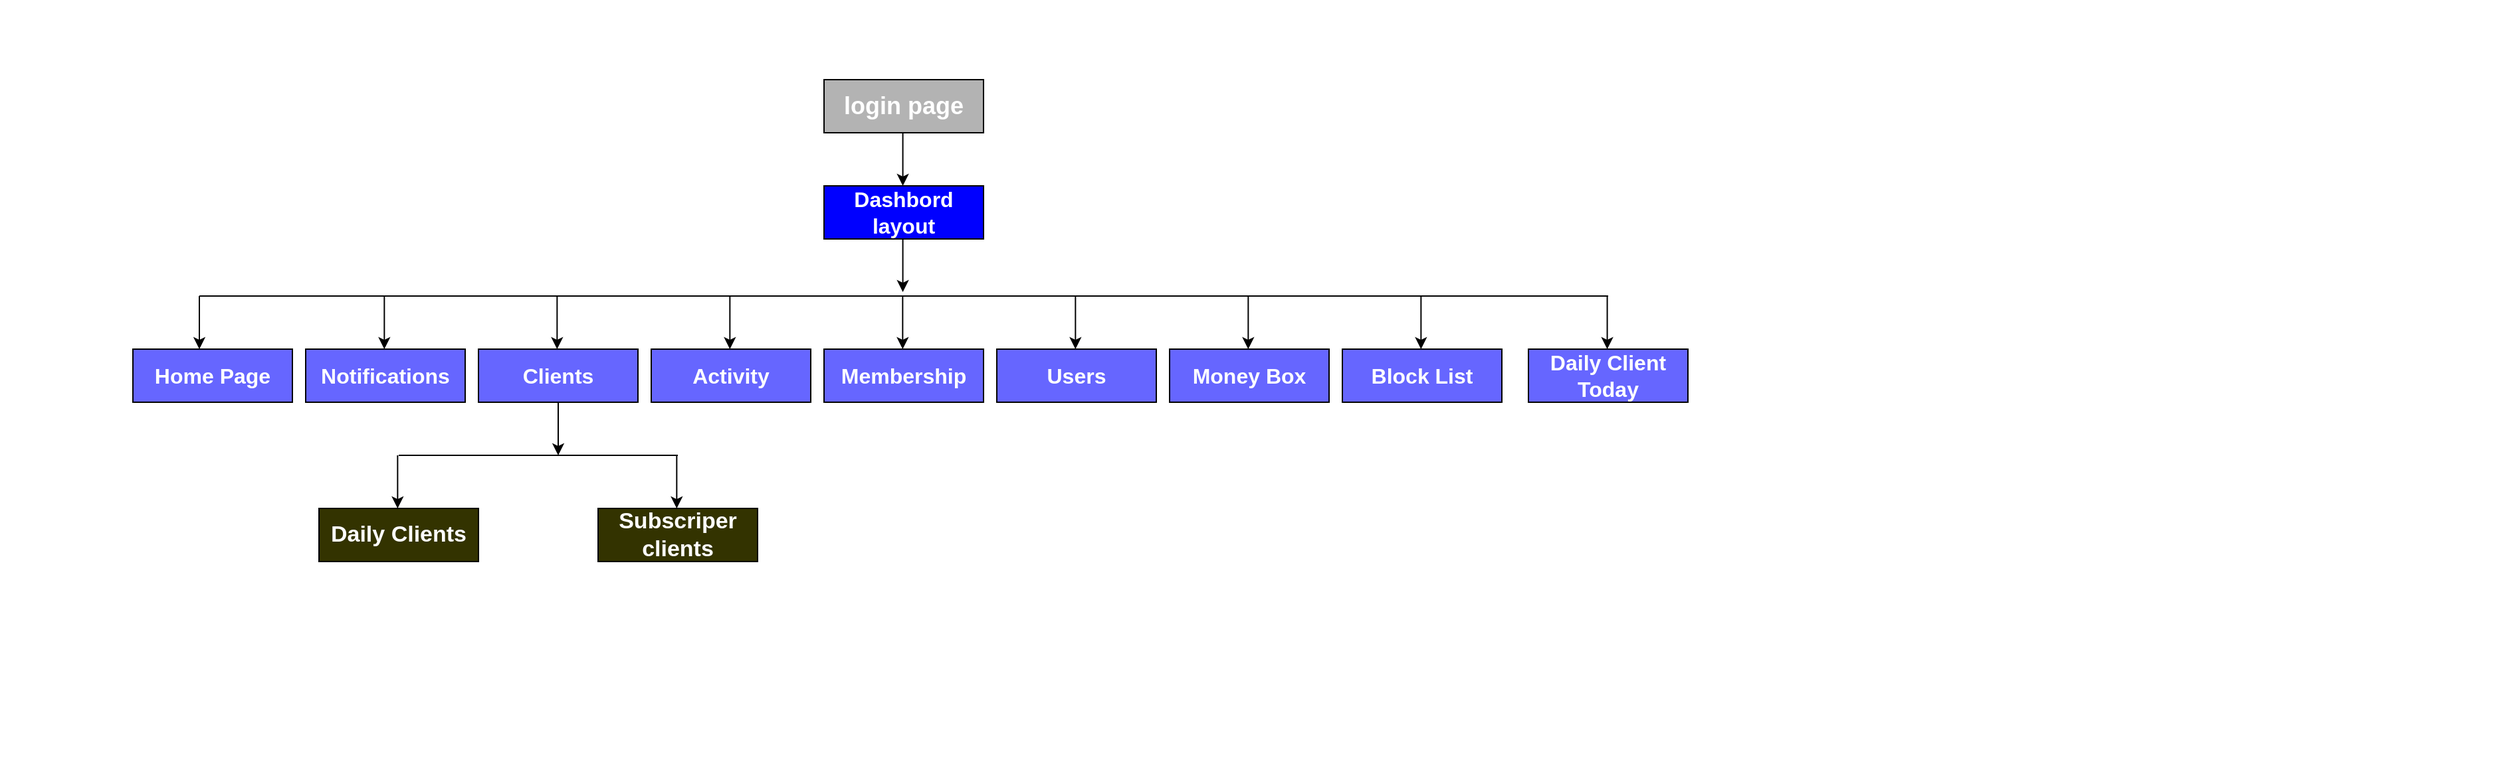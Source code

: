 <mxfile version="12.6.5" type="device"><diagram id="MLV-rDzlHuytcKiEgP1A" name="Page-1"><mxGraphModel dx="1420" dy="1690" grid="1" gridSize="10" guides="1" tooltips="1" connect="1" arrows="1" fold="1" page="1" pageScale="1" pageWidth="1100" pageHeight="850" math="0" shadow="0"><root><mxCell id="0"/><mxCell id="1" parent="0"/><mxCell id="armB2NNcW_g0OMxYt8Ku-1" value="login page" style="rounded=0;whiteSpace=wrap;html=1;fontSize=18;fillColor=#B3B3B3;fontColor=#FFFFFF;fontStyle=1" parent="1" vertex="1"><mxGeometry x="620" y="40" width="120" height="40" as="geometry"/></mxCell><mxCell id="armB2NNcW_g0OMxYt8Ku-2" value="Users" style="rounded=0;whiteSpace=wrap;html=1;fillColor=#6666FF;fontColor=#FFFFFF;fontStyle=1;fontSize=16;" parent="1" vertex="1"><mxGeometry x="750" y="243" width="120" height="40" as="geometry"/></mxCell><mxCell id="armB2NNcW_g0OMxYt8Ku-3" value="Daily Clients" style="rounded=0;whiteSpace=wrap;html=1;fontColor=#FFFFFF;fontStyle=1;fontSize=17;fillColor=#333300;" parent="1" vertex="1"><mxGeometry x="240" y="363" width="120" height="40" as="geometry"/></mxCell><mxCell id="armB2NNcW_g0OMxYt8Ku-4" value="Dashbord layout" style="rounded=0;whiteSpace=wrap;html=1;fillColor=#0000FF;fontColor=#FFFFFF;fontStyle=1;fontSize=16;" parent="1" vertex="1"><mxGeometry x="620" y="120" width="120" height="40" as="geometry"/></mxCell><mxCell id="armB2NNcW_g0OMxYt8Ku-5" value="Notifications" style="rounded=0;whiteSpace=wrap;html=1;fillColor=#6666FF;fontColor=#FFFFFF;fontStyle=1;fontSize=16;" parent="1" vertex="1"><mxGeometry x="230" y="243" width="120" height="40" as="geometry"/></mxCell><mxCell id="armB2NNcW_g0OMxYt8Ku-30" style="edgeStyle=orthogonalEdgeStyle;rounded=0;orthogonalLoop=1;jettySize=auto;html=1;exitX=0.5;exitY=1;exitDx=0;exitDy=0;fontSize=16;" parent="1" source="armB2NNcW_g0OMxYt8Ku-6" edge="1"><mxGeometry relative="1" as="geometry"><mxPoint x="420" y="323" as="targetPoint"/></mxGeometry></mxCell><mxCell id="armB2NNcW_g0OMxYt8Ku-6" value="Clients" style="rounded=0;whiteSpace=wrap;html=1;fillColor=#6666FF;fontColor=#FFFFFF;fontStyle=1;fontSize=16;" parent="1" vertex="1"><mxGeometry x="360" y="243" width="120" height="40" as="geometry"/></mxCell><mxCell id="armB2NNcW_g0OMxYt8Ku-7" value="Money Box" style="rounded=0;whiteSpace=wrap;html=1;fillColor=#6666FF;fontColor=#FFFFFF;fontStyle=1;fontSize=16;" parent="1" vertex="1"><mxGeometry x="880" y="243" width="120" height="40" as="geometry"/></mxCell><mxCell id="armB2NNcW_g0OMxYt8Ku-10" value="Subscriper clients" style="rounded=0;whiteSpace=wrap;html=1;direction=west;flipH=0;flipV=1;fontColor=#FFFFFF;fontStyle=1;fontSize=17;fillColor=#333300;" parent="1" vertex="1"><mxGeometry x="450" y="363" width="120" height="40" as="geometry"/></mxCell><mxCell id="armB2NNcW_g0OMxYt8Ku-11" value="Block List" style="rounded=0;whiteSpace=wrap;html=1;fillColor=#6666FF;fontColor=#FFFFFF;fontStyle=1;fontSize=16;" parent="1" vertex="1"><mxGeometry x="1010" y="243" width="120" height="40" as="geometry"/></mxCell><mxCell id="armB2NNcW_g0OMxYt8Ku-12" value="Daily Client Today" style="rounded=0;whiteSpace=wrap;html=1;fillColor=#6666FF;fontColor=#FFFFFF;fontStyle=1;fontSize=16;" parent="1" vertex="1"><mxGeometry x="1150" y="243" width="120" height="40" as="geometry"/></mxCell><mxCell id="armB2NNcW_g0OMxYt8Ku-15" value="Activity" style="rounded=0;whiteSpace=wrap;html=1;fillColor=#6666FF;fontColor=#FFFFFF;fontStyle=1;fontSize=16;" parent="1" vertex="1"><mxGeometry x="490" y="243" width="120" height="40" as="geometry"/></mxCell><mxCell id="armB2NNcW_g0OMxYt8Ku-16" value="Membership" style="rounded=0;whiteSpace=wrap;html=1;fillColor=#6666FF;fontColor=#FFFFFF;fontStyle=1;fontSize=16;" parent="1" vertex="1"><mxGeometry x="620" y="243" width="120" height="40" as="geometry"/></mxCell><mxCell id="armB2NNcW_g0OMxYt8Ku-23" value="" style="endArrow=none;html=1;fontSize=16;" parent="1" edge="1"><mxGeometry width="50" height="50" relative="1" as="geometry"><mxPoint x="150" y="203" as="sourcePoint"/><mxPoint x="1210" y="203" as="targetPoint"/></mxGeometry></mxCell><mxCell id="armB2NNcW_g0OMxYt8Ku-24" value="" style="endArrow=none;html=1;fontSize=16;" parent="1" edge="1"><mxGeometry width="50" height="50" relative="1" as="geometry"><mxPoint x="300" y="323" as="sourcePoint"/><mxPoint x="510" y="323" as="targetPoint"/></mxGeometry></mxCell><mxCell id="armB2NNcW_g0OMxYt8Ku-26" value="" style="endArrow=classic;html=1;fontSize=16;" parent="1" edge="1"><mxGeometry width="50" height="50" relative="1" as="geometry"><mxPoint x="299.17" y="323" as="sourcePoint"/><mxPoint x="299.17" y="363" as="targetPoint"/></mxGeometry></mxCell><mxCell id="armB2NNcW_g0OMxYt8Ku-39" value="" style="endArrow=classic;html=1;fontSize=16;" parent="1" edge="1"><mxGeometry width="50" height="50" relative="1" as="geometry"><mxPoint x="509.17" y="323.0" as="sourcePoint"/><mxPoint x="509.17" y="363.0" as="targetPoint"/></mxGeometry></mxCell><mxCell id="armB2NNcW_g0OMxYt8Ku-41" value="" style="endArrow=classic;html=1;fontSize=16;" parent="1" edge="1"><mxGeometry width="50" height="50" relative="1" as="geometry"><mxPoint x="679.29" y="80.0" as="sourcePoint"/><mxPoint x="679.29" y="120.0" as="targetPoint"/></mxGeometry></mxCell><mxCell id="4LxO4J0yZsfu6iKa0lik-3" value="" style="endArrow=classic;html=1;fontSize=16;" parent="1" edge="1"><mxGeometry width="50" height="50" relative="1" as="geometry"><mxPoint x="679.29" y="160" as="sourcePoint"/><mxPoint x="679.29" y="200" as="targetPoint"/></mxGeometry></mxCell><mxCell id="4LxO4J0yZsfu6iKa0lik-5" value="" style="endArrow=classic;html=1;fontSize=16;" parent="1" edge="1"><mxGeometry width="50" height="50" relative="1" as="geometry"><mxPoint x="289.17" y="203" as="sourcePoint"/><mxPoint x="289.17" y="243" as="targetPoint"/></mxGeometry></mxCell><mxCell id="4LxO4J0yZsfu6iKa0lik-6" value="" style="endArrow=classic;html=1;fontSize=16;" parent="1" edge="1"><mxGeometry width="50" height="50" relative="1" as="geometry"><mxPoint x="419.17" y="203" as="sourcePoint"/><mxPoint x="419.17" y="243" as="targetPoint"/></mxGeometry></mxCell><mxCell id="4LxO4J0yZsfu6iKa0lik-7" value="" style="endArrow=classic;html=1;fontSize=16;" parent="1" edge="1"><mxGeometry width="50" height="50" relative="1" as="geometry"><mxPoint x="549.17" y="203" as="sourcePoint"/><mxPoint x="549.17" y="243" as="targetPoint"/></mxGeometry></mxCell><mxCell id="4LxO4J0yZsfu6iKa0lik-8" value="" style="endArrow=classic;html=1;fontSize=16;" parent="1" edge="1"><mxGeometry width="50" height="50" relative="1" as="geometry"><mxPoint x="679.17" y="203" as="sourcePoint"/><mxPoint x="679.17" y="243" as="targetPoint"/></mxGeometry></mxCell><mxCell id="4LxO4J0yZsfu6iKa0lik-9" value="" style="endArrow=classic;html=1;fontSize=16;" parent="1" edge="1"><mxGeometry width="50" height="50" relative="1" as="geometry"><mxPoint x="809.17" y="203" as="sourcePoint"/><mxPoint x="809.17" y="243" as="targetPoint"/></mxGeometry></mxCell><mxCell id="4LxO4J0yZsfu6iKa0lik-10" value="" style="endArrow=classic;html=1;fontSize=16;" parent="1" edge="1"><mxGeometry width="50" height="50" relative="1" as="geometry"><mxPoint x="939.17" y="203" as="sourcePoint"/><mxPoint x="939.17" y="243" as="targetPoint"/></mxGeometry></mxCell><mxCell id="4LxO4J0yZsfu6iKa0lik-11" value="" style="endArrow=classic;html=1;fontSize=16;" parent="1" edge="1"><mxGeometry width="50" height="50" relative="1" as="geometry"><mxPoint x="1069.17" y="203" as="sourcePoint"/><mxPoint x="1069.17" y="243" as="targetPoint"/></mxGeometry></mxCell><mxCell id="4LxO4J0yZsfu6iKa0lik-13" value="" style="endArrow=classic;html=1;fontSize=16;" parent="1" edge="1"><mxGeometry width="50" height="50" relative="1" as="geometry"><mxPoint x="1209.29" y="203" as="sourcePoint"/><mxPoint x="1209.29" y="243" as="targetPoint"/></mxGeometry></mxCell><mxCell id="faiqcQR8Vn5gE0CSzSUx-1" value="Home Page" style="rounded=0;whiteSpace=wrap;html=1;fillColor=#6666FF;fontColor=#FFFFFF;fontStyle=1;fontSize=16;" parent="1" vertex="1"><mxGeometry x="100" y="243" width="120" height="40" as="geometry"/></mxCell><mxCell id="faiqcQR8Vn5gE0CSzSUx-4" value="" style="endArrow=classic;html=1;fontSize=16;" parent="1" edge="1"><mxGeometry width="50" height="50" relative="1" as="geometry"><mxPoint x="150.0" y="203" as="sourcePoint"/><mxPoint x="150.0" y="243" as="targetPoint"/></mxGeometry></mxCell><mxCell id="faiqcQR8Vn5gE0CSzSUx-5" value="Text" style="text;html=1;strokeColor=none;fillColor=none;align=center;verticalAlign=middle;whiteSpace=wrap;rounded=0;fontSize=17;fontColor=#FFFFFF;" parent="1" vertex="1"><mxGeometry x="520" y="530" width="40" height="20" as="geometry"/></mxCell><mxCell id="faiqcQR8Vn5gE0CSzSUx-6" value="Text" style="text;html=1;strokeColor=none;fillColor=none;align=center;verticalAlign=middle;whiteSpace=wrap;rounded=0;fontSize=17;fontColor=#FFFFFF;" parent="1" vertex="1"><mxGeometry y="253" width="40" height="20" as="geometry"/></mxCell><mxCell id="faiqcQR8Vn5gE0CSzSUx-7" value="Text" style="text;html=1;strokeColor=none;fillColor=none;align=center;verticalAlign=middle;whiteSpace=wrap;rounded=0;fontSize=17;fontColor=#FFFFFF;" parent="1" vertex="1"><mxGeometry x="1840" y="243" width="40" height="20" as="geometry"/></mxCell><mxCell id="faiqcQR8Vn5gE0CSzSUx-8" value="Text" style="text;html=1;strokeColor=none;fillColor=none;align=center;verticalAlign=middle;whiteSpace=wrap;rounded=0;fontSize=17;fontColor=#FFFFFF;" parent="1" vertex="1"><mxGeometry x="900" y="-20" width="40" height="20" as="geometry"/></mxCell></root></mxGraphModel></diagram></mxfile>